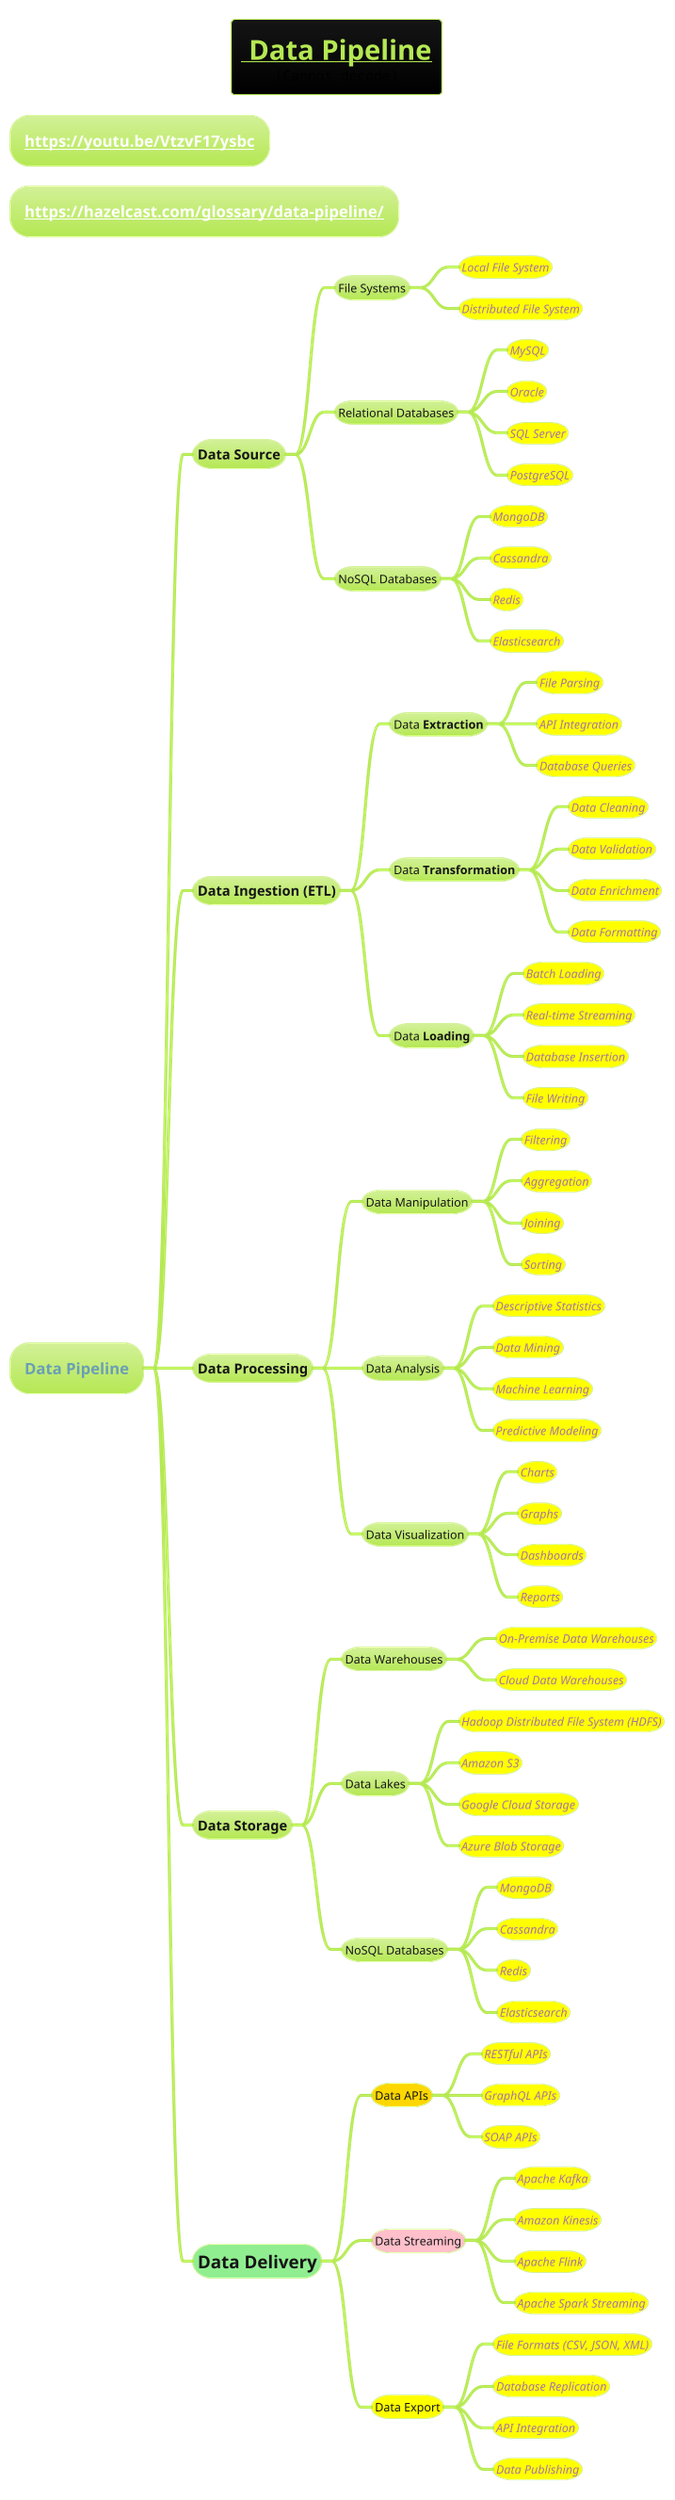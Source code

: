 @startmindmap
title =__ Data Pipeline__\n<img:images/img.png>
!theme hacker

* **[[https://youtu.be/VtzvF17ysbc  ]]**
* **[[https://hazelcast.com/glossary/data-pipeline/]]**

* Data Pipeline
** Data Source
*** File Systems
****[#yellow] ====<size:12>Local File System
****[#yellow] ====<size:12>Distributed File System
*** Relational Databases
****[#yellow] ====<size:12>MySQL
****[#yellow] ====<size:12>Oracle
****[#yellow] ====<size:12>SQL Server
****[#yellow] ====<size:12>PostgreSQL
*** NoSQL Databases
****[#yellow] ====<size:12>MongoDB
****[#yellow] ====<size:12>Cassandra
****[#yellow] ====<size:12>Redis
****[#yellow] ====<size:12>Elasticsearch
** Data Ingestion (ETL)
*** Data **Extraction**
****[#yellow] ====<size:12>File Parsing
****[#yellow] ====<size:12>API Integration
****[#yellow] ====<size:12>Database Queries
*** Data **Transformation**
****[#yellow] ====<size:12>Data Cleaning
****[#yellow] ====<size:12>Data Validation
****[#yellow] ====<size:12>Data Enrichment
****[#yellow] ====<size:12>Data Formatting
*** Data **Loading**
****[#yellow] ====<size:12>Batch Loading
****[#yellow] ====<size:12>Real-time Streaming
****[#yellow] ====<size:12>Database Insertion
****[#yellow] ====<size:12>File Writing
** Data Processing
*** Data Manipulation
****[#yellow] ====<size:12>Filtering
****[#yellow] ====<size:12>Aggregation
****[#yellow] ====<size:12>Joining
****[#yellow] ====<size:12>Sorting
*** Data Analysis
****[#yellow] ====<size:12>Descriptive Statistics
****[#yellow] ====<size:12>Data Mining
****[#yellow] ====<size:12>Machine Learning
****[#yellow] ====<size:12>Predictive Modeling
*** Data Visualization
****[#yellow] ====<size:12>Charts
****[#yellow] ====<size:12>Graphs
****[#yellow] ====<size:12>Dashboards
****[#yellow] ====<size:12>Reports
** Data Storage
*** Data Warehouses
****[#yellow] ====<size:12>On-Premise Data Warehouses
****[#yellow] ====<size:12>Cloud Data Warehouses
*** Data Lakes
****[#yellow] ====<size:12>Hadoop Distributed File System (HDFS)
****[#yellow] ====<size:12>Amazon S3
****[#yellow] ====<size:12>Google Cloud Storage
****[#yellow] ====<size:12>Azure Blob Storage
*** NoSQL Databases
****[#yellow] ====<size:12>MongoDB
****[#yellow] ====<size:12>Cassandra
****[#yellow] ====<size:12>Redis
****[#yellow] ====<size:12>Elasticsearch
**[#lightgreen] =Data Delivery
***[#gold] Data APIs
****[#yellow] ====<size:12>RESTful APIs
****[#yellow] ====<size:12>GraphQL APIs
****[#yellow] ====<size:12>SOAP APIs
***[#pink] Data Streaming
****[#yellow] ====<size:12>Apache Kafka
****[#yellow] ====<size:12>Amazon Kinesis
****[#yellow] ====<size:12>Apache Flink
****[#yellow] ====<size:12>Apache Spark Streaming
***[#yellow] Data Export
****[#yellow] ====<size:12>File Formats (CSV, JSON, XML)
****[#yellow] ====<size:12>Database Replication
****[#yellow] ====<size:12>API Integration
****[#yellow] ====<size:12>Data Publishing
@endmindmap
